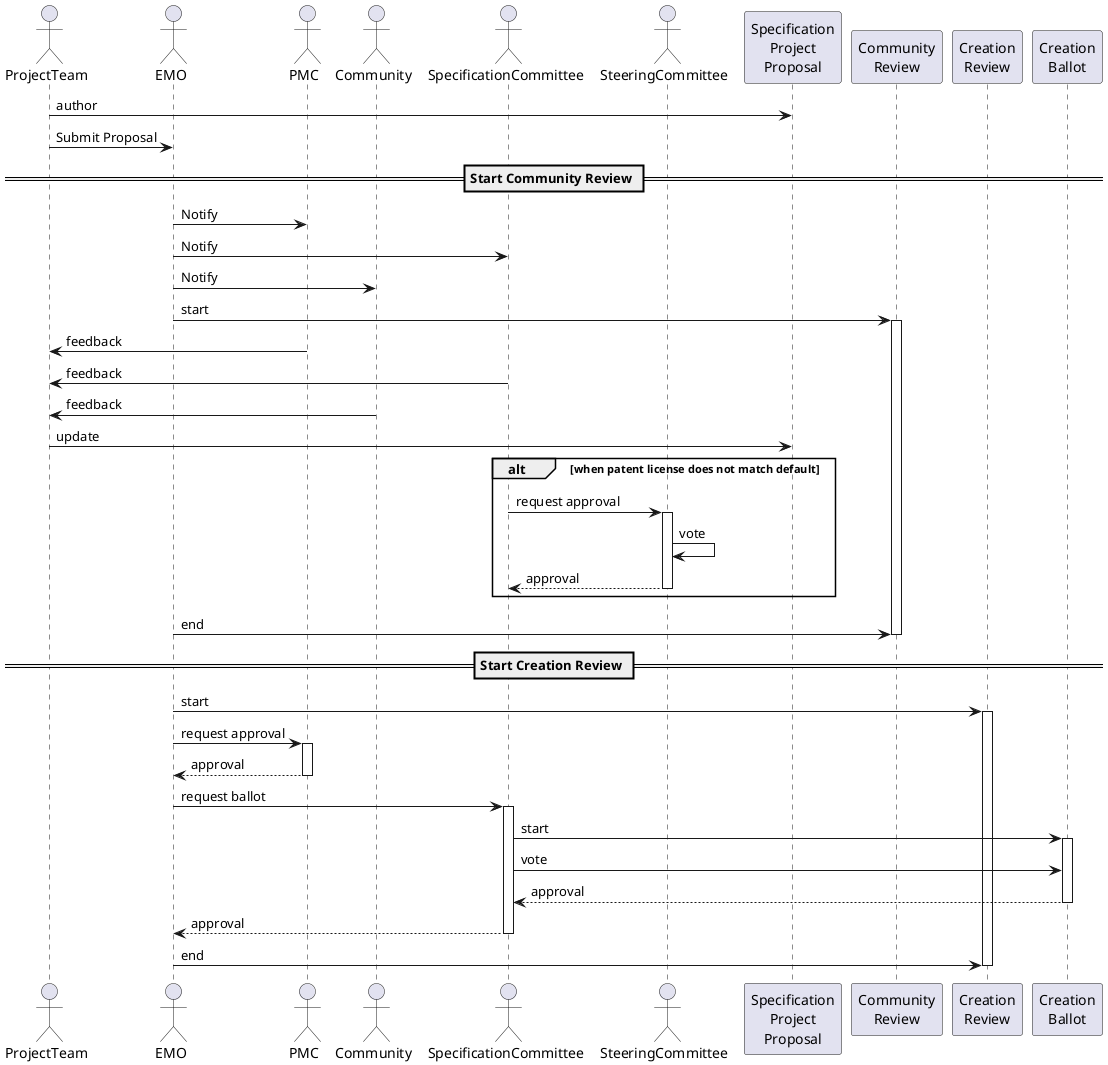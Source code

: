 @startuml
!pragma teoz true

actor ProjectTeam
actor EMO
actor PMC
actor Community
actor SpecificationCommittee
actor SteeringCommittee

participant "Specification\nProject\nProposal" as Proposal
participant "Community\nReview" as CommunityReview
participant "Creation\nReview" as CreationReview
participant "Creation\nBallot" as Ballot

ProjectTeam -> Proposal : author
ProjectTeam -> EMO: Submit Proposal

== Start Community Review ==
EMO -> PMC : Notify
EMO -> SpecificationCommittee : Notify
EMO -> Community : Notify
{start_community_review} EMO -> CommunityReview : start
activate CommunityReview

PMC -> ProjectTeam : feedback
SpecificationCommittee -> ProjectTeam : feedback
Community -> ProjectTeam :feedback
ProjectTeam -> Proposal : update

alt when patent license does not match default
SpecificationCommittee -> SteeringCommittee ++ : request approval
SteeringCommittee -> SteeringCommittee : vote
return approval
end

{end_community_review} EMO -> CommunityReview : end
deactivate CommunityReview

== Start Creation Review ==
{start_creation_review} EMO -> CreationReview ++ : start
EMO -> PMC ++ : request approval
return approval
EMO -> SpecificationCommittee: request ballot
activate SpecificationCommittee
SpecificationCommittee -> Ballot : start
activate Ballot
SpecificationCommittee -> Ballot : vote
return approval
return approval

{end_creation_review} EMO -> CreationReview : end
deactivate CreationReview
@enduml